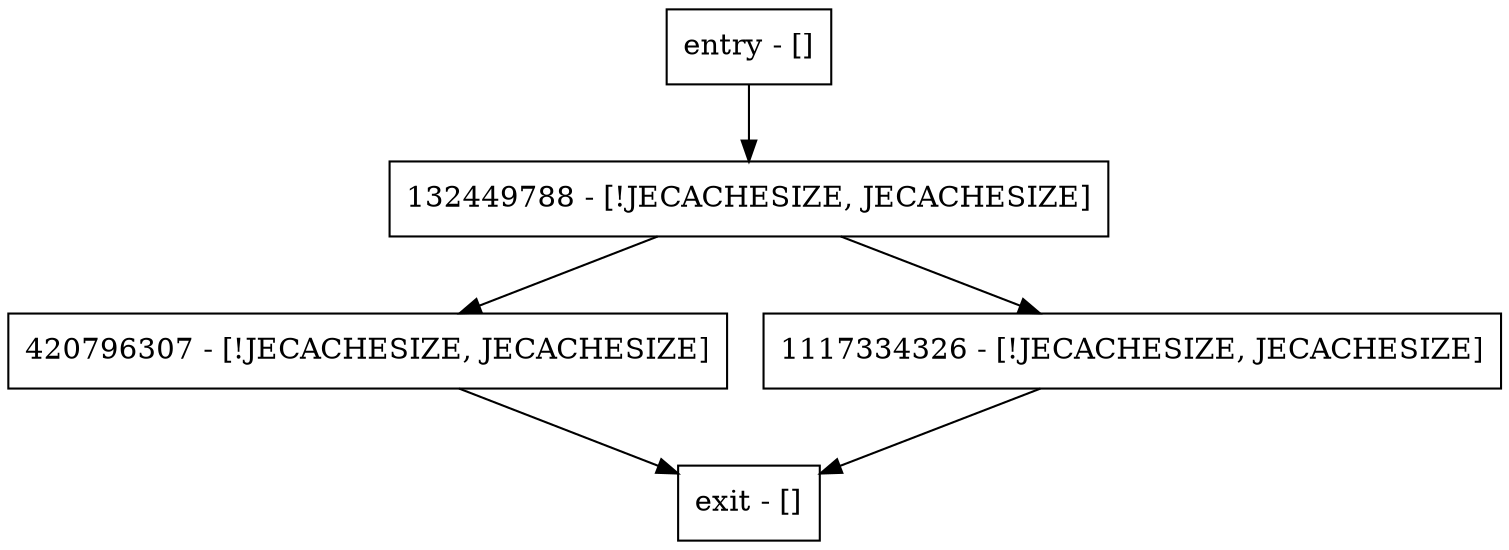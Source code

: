 digraph getExtraMemorySize {
node [shape=record];
entry [label="entry - []"];
exit [label="exit - []"];
420796307 [label="420796307 - [!JECACHESIZE, JECACHESIZE]"];
132449788 [label="132449788 - [!JECACHESIZE, JECACHESIZE]"];
1117334326 [label="1117334326 - [!JECACHESIZE, JECACHESIZE]"];
entry;
exit;
entry -> 132449788;
420796307 -> exit;
132449788 -> 420796307;
132449788 -> 1117334326;
1117334326 -> exit;
}
